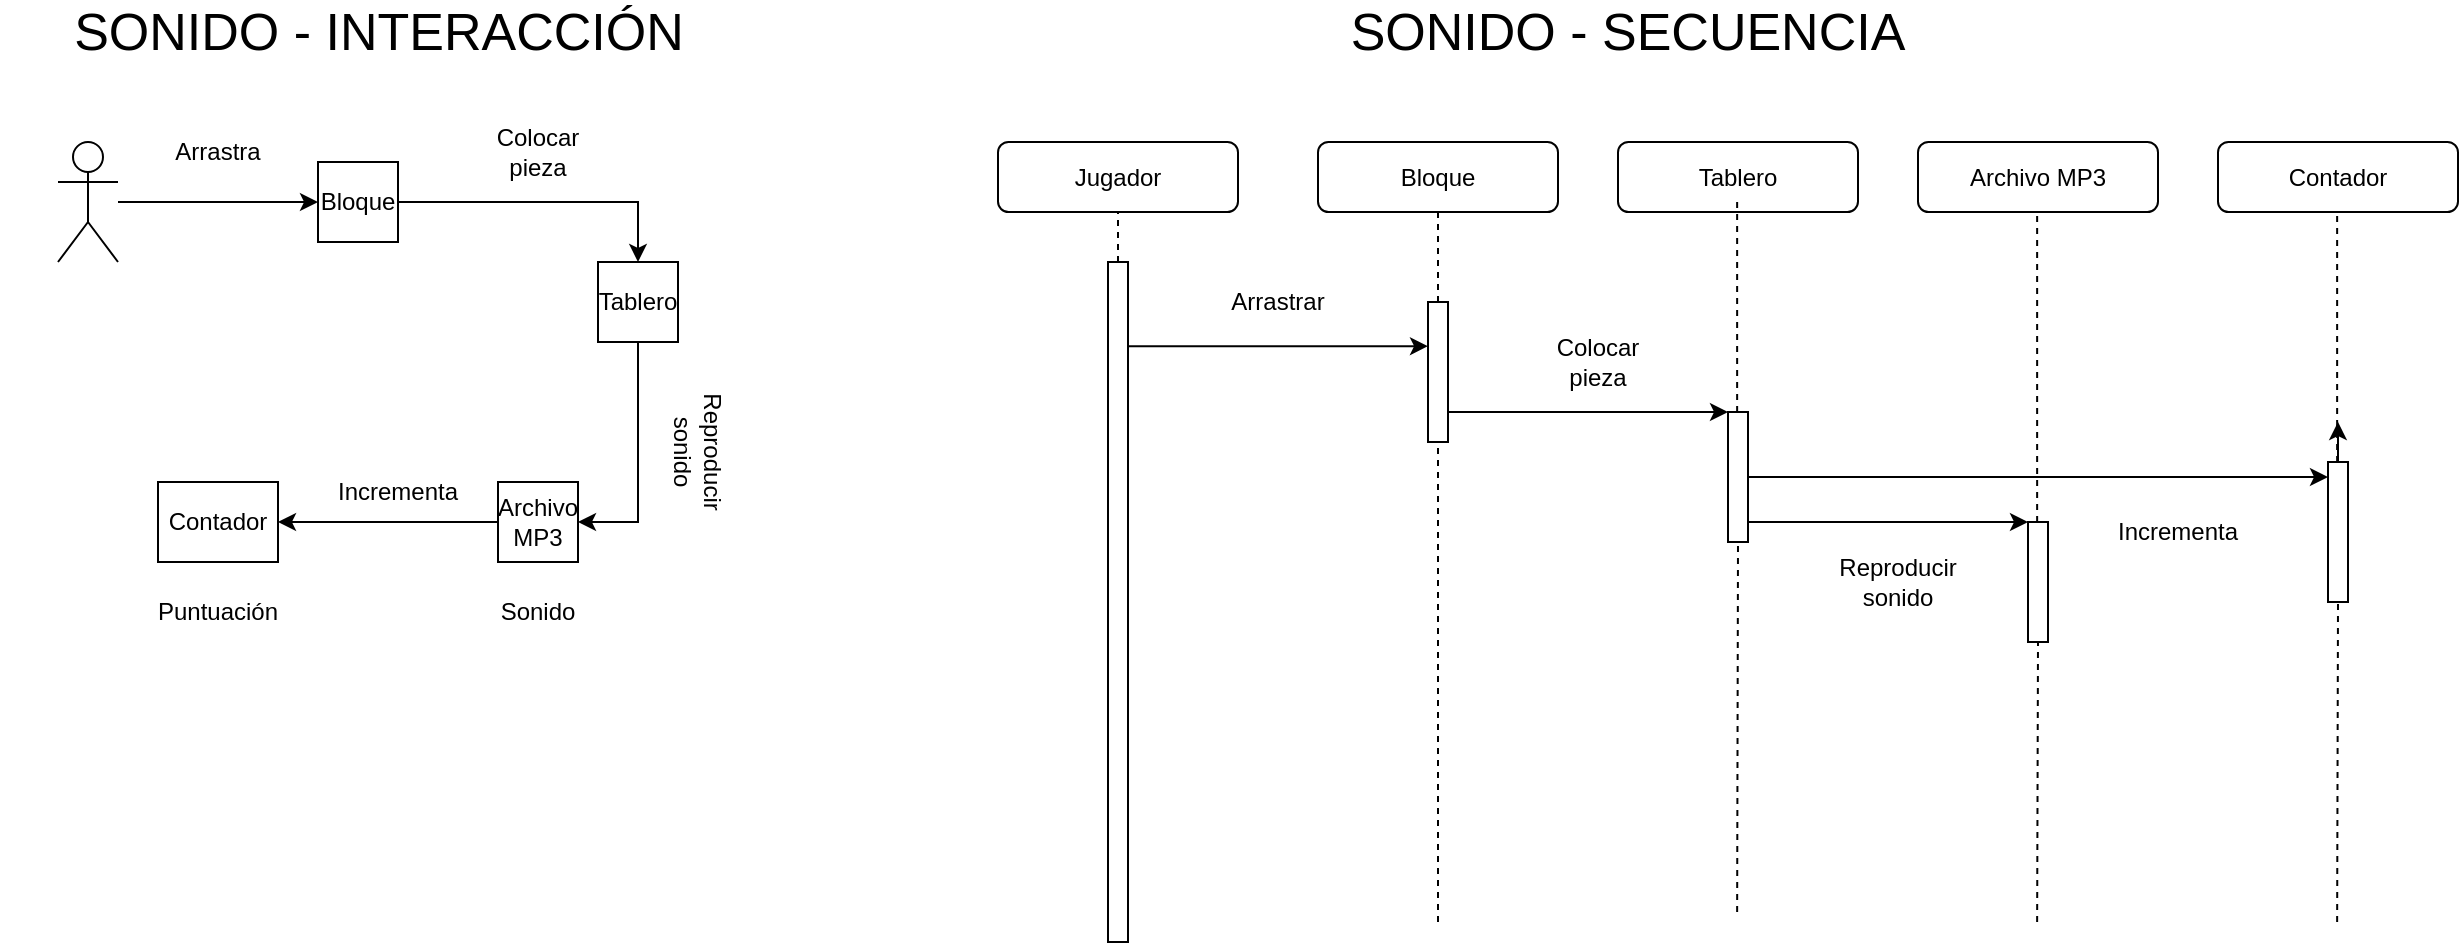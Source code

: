 <mxfile version="21.7.0" type="github">
  <diagram name="Página-1" id="wDAglrl5FpXwR9I5BoBs">
    <mxGraphModel dx="2368" dy="1733" grid="1" gridSize="10" guides="1" tooltips="1" connect="1" arrows="1" fold="1" page="1" pageScale="1" pageWidth="850" pageHeight="1100" math="0" shadow="0">
      <root>
        <mxCell id="0" />
        <mxCell id="1" parent="0" />
        <mxCell id="qU4-d1nv5b_aKr-MJNBn-9" style="edgeStyle=orthogonalEdgeStyle;rounded=0;orthogonalLoop=1;jettySize=auto;html=1;" edge="1" parent="1" source="qU4-d1nv5b_aKr-MJNBn-1" target="qU4-d1nv5b_aKr-MJNBn-2">
          <mxGeometry relative="1" as="geometry" />
        </mxCell>
        <object label="Actor" Usuario="" id="qU4-d1nv5b_aKr-MJNBn-1">
          <mxCell style="shape=umlActor;verticalLabelPosition=bottom;verticalAlign=top;outlineConnect=0;html=1;fontColor=none;noLabel=1;" vertex="1" parent="1">
            <mxGeometry x="-70" y="-230" width="30" height="60" as="geometry" />
          </mxCell>
        </object>
        <mxCell id="qU4-d1nv5b_aKr-MJNBn-10" style="edgeStyle=orthogonalEdgeStyle;rounded=0;orthogonalLoop=1;jettySize=auto;html=1;exitX=1;exitY=0.5;exitDx=0;exitDy=0;" edge="1" parent="1" source="qU4-d1nv5b_aKr-MJNBn-2" target="qU4-d1nv5b_aKr-MJNBn-3">
          <mxGeometry relative="1" as="geometry" />
        </mxCell>
        <mxCell id="qU4-d1nv5b_aKr-MJNBn-2" value="" style="rounded=0;whiteSpace=wrap;html=1;" vertex="1" parent="1">
          <mxGeometry x="60" y="-220" width="40" height="40" as="geometry" />
        </mxCell>
        <mxCell id="qU4-d1nv5b_aKr-MJNBn-11" style="edgeStyle=orthogonalEdgeStyle;rounded=0;orthogonalLoop=1;jettySize=auto;html=1;exitX=0.5;exitY=1;exitDx=0;exitDy=0;entryX=1;entryY=0.5;entryDx=0;entryDy=0;" edge="1" parent="1" source="qU4-d1nv5b_aKr-MJNBn-3" target="qU4-d1nv5b_aKr-MJNBn-5">
          <mxGeometry relative="1" as="geometry" />
        </mxCell>
        <mxCell id="qU4-d1nv5b_aKr-MJNBn-3" value="" style="rounded=0;whiteSpace=wrap;html=1;" vertex="1" parent="1">
          <mxGeometry x="200" y="-170" width="40" height="40" as="geometry" />
        </mxCell>
        <mxCell id="qU4-d1nv5b_aKr-MJNBn-12" style="edgeStyle=orthogonalEdgeStyle;rounded=0;orthogonalLoop=1;jettySize=auto;html=1;exitX=0;exitY=0.5;exitDx=0;exitDy=0;entryX=1;entryY=0.5;entryDx=0;entryDy=0;" edge="1" parent="1" source="qU4-d1nv5b_aKr-MJNBn-5" target="qU4-d1nv5b_aKr-MJNBn-6">
          <mxGeometry relative="1" as="geometry" />
        </mxCell>
        <mxCell id="qU4-d1nv5b_aKr-MJNBn-5" value="" style="rounded=0;whiteSpace=wrap;html=1;" vertex="1" parent="1">
          <mxGeometry x="150" y="-60" width="40" height="40" as="geometry" />
        </mxCell>
        <mxCell id="qU4-d1nv5b_aKr-MJNBn-6" value="" style="rounded=0;whiteSpace=wrap;html=1;" vertex="1" parent="1">
          <mxGeometry x="-20" y="-60" width="60" height="40" as="geometry" />
        </mxCell>
        <mxCell id="qU4-d1nv5b_aKr-MJNBn-13" value="Arrastra" style="text;html=1;strokeColor=none;fillColor=none;align=center;verticalAlign=middle;whiteSpace=wrap;rounded=0;" vertex="1" parent="1">
          <mxGeometry x="-20" y="-240" width="60" height="30" as="geometry" />
        </mxCell>
        <mxCell id="qU4-d1nv5b_aKr-MJNBn-14" value="Bloque" style="text;html=1;strokeColor=none;fillColor=none;align=center;verticalAlign=middle;whiteSpace=wrap;rounded=0;" vertex="1" parent="1">
          <mxGeometry x="50" y="-215" width="60" height="30" as="geometry" />
        </mxCell>
        <mxCell id="qU4-d1nv5b_aKr-MJNBn-15" value="Colocar pieza" style="text;html=1;strokeColor=none;fillColor=none;align=center;verticalAlign=middle;whiteSpace=wrap;rounded=0;" vertex="1" parent="1">
          <mxGeometry x="140" y="-240" width="60" height="30" as="geometry" />
        </mxCell>
        <mxCell id="qU4-d1nv5b_aKr-MJNBn-18" value="Tablero" style="text;html=1;strokeColor=none;fillColor=none;align=center;verticalAlign=middle;whiteSpace=wrap;rounded=0;" vertex="1" parent="1">
          <mxGeometry x="190" y="-165" width="60" height="30" as="geometry" />
        </mxCell>
        <mxCell id="qU4-d1nv5b_aKr-MJNBn-19" value="Reproducir sonido" style="text;html=1;strokeColor=none;fillColor=none;align=center;verticalAlign=middle;whiteSpace=wrap;rounded=0;rotation=90;" vertex="1" parent="1">
          <mxGeometry x="220" y="-90" width="60" height="30" as="geometry" />
        </mxCell>
        <mxCell id="qU4-d1nv5b_aKr-MJNBn-20" value="Archivo MP3" style="text;html=1;strokeColor=none;fillColor=none;align=center;verticalAlign=middle;whiteSpace=wrap;rounded=0;" vertex="1" parent="1">
          <mxGeometry x="140" y="-55" width="60" height="30" as="geometry" />
        </mxCell>
        <mxCell id="qU4-d1nv5b_aKr-MJNBn-21" value="Sonido" style="text;html=1;strokeColor=none;fillColor=none;align=center;verticalAlign=middle;whiteSpace=wrap;rounded=0;" vertex="1" parent="1">
          <mxGeometry x="140" y="-10" width="60" height="30" as="geometry" />
        </mxCell>
        <mxCell id="qU4-d1nv5b_aKr-MJNBn-22" value="Incrementa" style="text;html=1;strokeColor=none;fillColor=none;align=center;verticalAlign=middle;whiteSpace=wrap;rounded=0;" vertex="1" parent="1">
          <mxGeometry x="70" y="-70" width="60" height="30" as="geometry" />
        </mxCell>
        <mxCell id="qU4-d1nv5b_aKr-MJNBn-25" value="Puntuación" style="text;html=1;strokeColor=none;fillColor=none;align=center;verticalAlign=middle;whiteSpace=wrap;rounded=0;" vertex="1" parent="1">
          <mxGeometry x="-20" y="-10" width="60" height="30" as="geometry" />
        </mxCell>
        <mxCell id="qU4-d1nv5b_aKr-MJNBn-26" value="SONIDO - SECUENCIA" style="text;html=1;strokeColor=none;fillColor=none;align=center;verticalAlign=middle;whiteSpace=wrap;rounded=0;fontSize=26;" vertex="1" parent="1">
          <mxGeometry x="510" y="-300" width="410" height="30" as="geometry" />
        </mxCell>
        <mxCell id="qU4-d1nv5b_aKr-MJNBn-28" value="SONIDO - INTERACCIÓN" style="text;html=1;strokeColor=none;fillColor=none;align=center;verticalAlign=middle;whiteSpace=wrap;rounded=0;fontSize=26;" vertex="1" parent="1">
          <mxGeometry x="-99" y="-300" width="379" height="30" as="geometry" />
        </mxCell>
        <mxCell id="qU4-d1nv5b_aKr-MJNBn-30" value="Jugador" style="rounded=1;whiteSpace=wrap;html=1;" vertex="1" parent="1">
          <mxGeometry x="400" y="-230" width="120" height="35" as="geometry" />
        </mxCell>
        <mxCell id="qU4-d1nv5b_aKr-MJNBn-31" value="Bloque" style="rounded=1;whiteSpace=wrap;html=1;" vertex="1" parent="1">
          <mxGeometry x="560" y="-230" width="120" height="35" as="geometry" />
        </mxCell>
        <mxCell id="qU4-d1nv5b_aKr-MJNBn-32" value="Tablero" style="rounded=1;whiteSpace=wrap;html=1;" vertex="1" parent="1">
          <mxGeometry x="710" y="-230" width="120" height="35" as="geometry" />
        </mxCell>
        <mxCell id="qU4-d1nv5b_aKr-MJNBn-34" value="Archivo MP3" style="rounded=1;whiteSpace=wrap;html=1;" vertex="1" parent="1">
          <mxGeometry x="860" y="-230" width="120" height="35" as="geometry" />
        </mxCell>
        <mxCell id="qU4-d1nv5b_aKr-MJNBn-35" value="" style="html=1;points=[];perimeter=orthogonalPerimeter;outlineConnect=0;targetShapes=umlLifeline;portConstraint=eastwest;newEdgeStyle={&quot;edgeStyle&quot;:&quot;elbowEdgeStyle&quot;,&quot;elbow&quot;:&quot;vertical&quot;,&quot;curved&quot;:0,&quot;rounded&quot;:0};" vertex="1" parent="1">
          <mxGeometry x="455" y="-170" width="10" height="340" as="geometry" />
        </mxCell>
        <mxCell id="qU4-d1nv5b_aKr-MJNBn-39" value="&lt;div&gt;Contador&lt;/div&gt;" style="text;html=1;strokeColor=none;fillColor=none;align=center;verticalAlign=middle;whiteSpace=wrap;rounded=0;" vertex="1" parent="1">
          <mxGeometry x="-20" y="-55" width="60" height="30" as="geometry" />
        </mxCell>
        <mxCell id="qU4-d1nv5b_aKr-MJNBn-41" value="Contador" style="rounded=1;whiteSpace=wrap;html=1;" vertex="1" parent="1">
          <mxGeometry x="1010" y="-230" width="120" height="35" as="geometry" />
        </mxCell>
        <mxCell id="qU4-d1nv5b_aKr-MJNBn-43" value="" style="endArrow=none;dashed=1;html=1;rounded=0;entryX=0.5;entryY=1;entryDx=0;entryDy=0;" edge="1" parent="1" source="qU4-d1nv5b_aKr-MJNBn-35" target="qU4-d1nv5b_aKr-MJNBn-30">
          <mxGeometry width="50" height="50" relative="1" as="geometry">
            <mxPoint x="540" y="-130" as="sourcePoint" />
            <mxPoint x="590" y="-180" as="targetPoint" />
          </mxGeometry>
        </mxCell>
        <mxCell id="qU4-d1nv5b_aKr-MJNBn-44" value="" style="endArrow=none;dashed=1;html=1;rounded=0;entryX=0.5;entryY=1;entryDx=0;entryDy=0;" edge="1" parent="1" source="qU4-d1nv5b_aKr-MJNBn-51" target="qU4-d1nv5b_aKr-MJNBn-31">
          <mxGeometry width="50" height="50" relative="1" as="geometry">
            <mxPoint x="620" y="160" as="sourcePoint" />
            <mxPoint x="590" y="-40" as="targetPoint" />
          </mxGeometry>
        </mxCell>
        <mxCell id="qU4-d1nv5b_aKr-MJNBn-45" value="" style="endArrow=none;dashed=1;html=1;rounded=0;entryX=0.5;entryY=1;entryDx=0;entryDy=0;" edge="1" parent="1" source="qU4-d1nv5b_aKr-MJNBn-50">
          <mxGeometry width="50" height="50" relative="1" as="geometry">
            <mxPoint x="769.57" y="155" as="sourcePoint" />
            <mxPoint x="769.57" y="-200" as="targetPoint" />
          </mxGeometry>
        </mxCell>
        <mxCell id="qU4-d1nv5b_aKr-MJNBn-46" value="" style="endArrow=none;dashed=1;html=1;rounded=0;entryX=0.5;entryY=1;entryDx=0;entryDy=0;" edge="1" parent="1" source="qU4-d1nv5b_aKr-MJNBn-49">
          <mxGeometry width="50" height="50" relative="1" as="geometry">
            <mxPoint x="919.57" y="160" as="sourcePoint" />
            <mxPoint x="919.57" y="-195" as="targetPoint" />
          </mxGeometry>
        </mxCell>
        <mxCell id="qU4-d1nv5b_aKr-MJNBn-47" value="" style="endArrow=none;dashed=1;html=1;rounded=0;entryX=0.5;entryY=1;entryDx=0;entryDy=0;" edge="1" parent="1" source="qU4-d1nv5b_aKr-MJNBn-56">
          <mxGeometry width="50" height="50" relative="1" as="geometry">
            <mxPoint x="1069.57" y="160" as="sourcePoint" />
            <mxPoint x="1069.57" y="-195" as="targetPoint" />
          </mxGeometry>
        </mxCell>
        <mxCell id="qU4-d1nv5b_aKr-MJNBn-52" value="" style="endArrow=none;dashed=1;html=1;rounded=0;entryX=0.5;entryY=1;entryDx=0;entryDy=0;" edge="1" parent="1" target="qU4-d1nv5b_aKr-MJNBn-51">
          <mxGeometry width="50" height="50" relative="1" as="geometry">
            <mxPoint x="620" y="160" as="sourcePoint" />
            <mxPoint x="620" y="-195" as="targetPoint" />
          </mxGeometry>
        </mxCell>
        <mxCell id="qU4-d1nv5b_aKr-MJNBn-51" value="" style="html=1;points=[];perimeter=orthogonalPerimeter;outlineConnect=0;targetShapes=umlLifeline;portConstraint=eastwest;newEdgeStyle={&quot;edgeStyle&quot;:&quot;elbowEdgeStyle&quot;,&quot;elbow&quot;:&quot;vertical&quot;,&quot;curved&quot;:0,&quot;rounded&quot;:0};" vertex="1" parent="1">
          <mxGeometry x="615" y="-150" width="10" height="70" as="geometry" />
        </mxCell>
        <mxCell id="qU4-d1nv5b_aKr-MJNBn-53" value="" style="endArrow=none;dashed=1;html=1;rounded=0;entryX=0.5;entryY=1;entryDx=0;entryDy=0;" edge="1" parent="1" target="qU4-d1nv5b_aKr-MJNBn-50">
          <mxGeometry width="50" height="50" relative="1" as="geometry">
            <mxPoint x="769.57" y="155" as="sourcePoint" />
            <mxPoint x="769.57" y="-200" as="targetPoint" />
          </mxGeometry>
        </mxCell>
        <mxCell id="qU4-d1nv5b_aKr-MJNBn-50" value="" style="html=1;points=[];perimeter=orthogonalPerimeter;outlineConnect=0;targetShapes=umlLifeline;portConstraint=eastwest;newEdgeStyle={&quot;edgeStyle&quot;:&quot;elbowEdgeStyle&quot;,&quot;elbow&quot;:&quot;vertical&quot;,&quot;curved&quot;:0,&quot;rounded&quot;:0};" vertex="1" parent="1">
          <mxGeometry x="765" y="-95" width="10" height="65" as="geometry" />
        </mxCell>
        <mxCell id="qU4-d1nv5b_aKr-MJNBn-54" value="" style="endArrow=none;dashed=1;html=1;rounded=0;entryX=0.5;entryY=1;entryDx=0;entryDy=0;" edge="1" parent="1" target="qU4-d1nv5b_aKr-MJNBn-49">
          <mxGeometry width="50" height="50" relative="1" as="geometry">
            <mxPoint x="919.57" y="160" as="sourcePoint" />
            <mxPoint x="919.57" y="-195" as="targetPoint" />
          </mxGeometry>
        </mxCell>
        <mxCell id="qU4-d1nv5b_aKr-MJNBn-49" value="" style="html=1;points=[];perimeter=orthogonalPerimeter;outlineConnect=0;targetShapes=umlLifeline;portConstraint=eastwest;newEdgeStyle={&quot;edgeStyle&quot;:&quot;elbowEdgeStyle&quot;,&quot;elbow&quot;:&quot;vertical&quot;,&quot;curved&quot;:0,&quot;rounded&quot;:0};" vertex="1" parent="1">
          <mxGeometry x="915" y="-40" width="10" height="60" as="geometry" />
        </mxCell>
        <mxCell id="qU4-d1nv5b_aKr-MJNBn-57" value="" style="endArrow=none;dashed=1;html=1;rounded=0;entryX=0.5;entryY=1;entryDx=0;entryDy=0;" edge="1" parent="1" target="qU4-d1nv5b_aKr-MJNBn-56">
          <mxGeometry width="50" height="50" relative="1" as="geometry">
            <mxPoint x="1069.57" y="160" as="sourcePoint" />
            <mxPoint x="1069.57" y="-195" as="targetPoint" />
          </mxGeometry>
        </mxCell>
        <mxCell id="qU4-d1nv5b_aKr-MJNBn-58" value="" style="endArrow=classic;html=1;rounded=0;" edge="1" parent="1" target="qU4-d1nv5b_aKr-MJNBn-51">
          <mxGeometry width="50" height="50" relative="1" as="geometry">
            <mxPoint x="465" y="-127.93" as="sourcePoint" />
            <mxPoint x="615" y="-127.93" as="targetPoint" />
          </mxGeometry>
        </mxCell>
        <mxCell id="qU4-d1nv5b_aKr-MJNBn-59" value="Arrastrar" style="text;html=1;strokeColor=none;fillColor=none;align=center;verticalAlign=middle;whiteSpace=wrap;rounded=0;" vertex="1" parent="1">
          <mxGeometry x="510" y="-165.0" width="60" height="30" as="geometry" />
        </mxCell>
        <mxCell id="qU4-d1nv5b_aKr-MJNBn-60" value="" style="endArrow=classic;html=1;rounded=0;" edge="1" parent="1" source="qU4-d1nv5b_aKr-MJNBn-51" target="qU4-d1nv5b_aKr-MJNBn-50">
          <mxGeometry width="50" height="50" relative="1" as="geometry">
            <mxPoint x="860" y="10" as="sourcePoint" />
            <mxPoint x="910" y="-40" as="targetPoint" />
          </mxGeometry>
        </mxCell>
        <mxCell id="qU4-d1nv5b_aKr-MJNBn-61" value="Colocar pieza" style="text;html=1;strokeColor=none;fillColor=none;align=center;verticalAlign=middle;whiteSpace=wrap;rounded=0;" vertex="1" parent="1">
          <mxGeometry x="670" y="-135.0" width="60" height="30" as="geometry" />
        </mxCell>
        <mxCell id="qU4-d1nv5b_aKr-MJNBn-62" value="" style="endArrow=classic;html=1;rounded=0;" edge="1" parent="1" source="qU4-d1nv5b_aKr-MJNBn-50" target="qU4-d1nv5b_aKr-MJNBn-49">
          <mxGeometry width="50" height="50" relative="1" as="geometry">
            <mxPoint x="680" y="10" as="sourcePoint" />
            <mxPoint x="730" y="-40" as="targetPoint" />
          </mxGeometry>
        </mxCell>
        <mxCell id="qU4-d1nv5b_aKr-MJNBn-63" value="Reproducir sonido" style="text;html=1;strokeColor=none;fillColor=none;align=center;verticalAlign=middle;whiteSpace=wrap;rounded=0;" vertex="1" parent="1">
          <mxGeometry x="820" y="-25.0" width="60" height="30" as="geometry" />
        </mxCell>
        <mxCell id="qU4-d1nv5b_aKr-MJNBn-64" value="" style="endArrow=classic;html=1;rounded=0;" edge="1" parent="1" source="qU4-d1nv5b_aKr-MJNBn-56">
          <mxGeometry width="50" height="50" relative="1" as="geometry">
            <mxPoint x="820" y="10" as="sourcePoint" />
            <mxPoint x="1070" y="-90" as="targetPoint" />
          </mxGeometry>
        </mxCell>
        <mxCell id="qU4-d1nv5b_aKr-MJNBn-65" value="" style="endArrow=classic;html=1;rounded=0;" edge="1" parent="1" source="qU4-d1nv5b_aKr-MJNBn-50" target="qU4-d1nv5b_aKr-MJNBn-56">
          <mxGeometry width="50" height="50" relative="1" as="geometry">
            <mxPoint x="775" y="-90" as="sourcePoint" />
            <mxPoint x="1070" y="-90" as="targetPoint" />
          </mxGeometry>
        </mxCell>
        <mxCell id="qU4-d1nv5b_aKr-MJNBn-56" value="" style="html=1;points=[];perimeter=orthogonalPerimeter;outlineConnect=0;targetShapes=umlLifeline;portConstraint=eastwest;newEdgeStyle={&quot;edgeStyle&quot;:&quot;elbowEdgeStyle&quot;,&quot;elbow&quot;:&quot;vertical&quot;,&quot;curved&quot;:0,&quot;rounded&quot;:0};" vertex="1" parent="1">
          <mxGeometry x="1065" y="-70" width="10" height="70" as="geometry" />
        </mxCell>
        <mxCell id="qU4-d1nv5b_aKr-MJNBn-66" value="Incrementa" style="text;html=1;strokeColor=none;fillColor=none;align=center;verticalAlign=middle;whiteSpace=wrap;rounded=0;" vertex="1" parent="1">
          <mxGeometry x="960" y="-50.0" width="60" height="30" as="geometry" />
        </mxCell>
      </root>
    </mxGraphModel>
  </diagram>
</mxfile>
